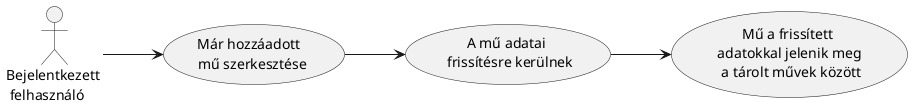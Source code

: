 @startuml
left to right direction

actor :Bejelentkezett \n felhasználó: as LoggedInUser

usecase "Már hozzáadott \n mű szerkesztése" as EditMedia
usecase "A mű adatai \n frissítésre kerülnek" as UpdateMedia
usecase "Mű a frissített \n adatokkal jelenik meg \n a tárolt művek között" as DisplayEditedMedia

LoggedInUser --> EditMedia
EditMedia --> UpdateMedia
UpdateMedia --> DisplayEditedMedia

@enduml